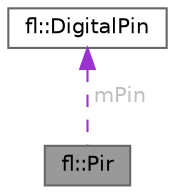digraph "fl::Pir"
{
 // INTERACTIVE_SVG=YES
 // LATEX_PDF_SIZE
  bgcolor="transparent";
  edge [fontname=Helvetica,fontsize=10,labelfontname=Helvetica,labelfontsize=10];
  node [fontname=Helvetica,fontsize=10,shape=box,height=0.2,width=0.4];
  Node1 [id="Node000001",label="fl::Pir",height=0.2,width=0.4,color="gray40", fillcolor="grey60", style="filled", fontcolor="black",tooltip=" "];
  Node2 -> Node1 [id="edge1_Node000001_Node000002",dir="back",color="darkorchid3",style="dashed",tooltip=" ",label=" mPin",fontcolor="grey" ];
  Node2 [id="Node000002",label="fl::DigitalPin",height=0.2,width=0.4,color="gray40", fillcolor="white", style="filled",URL="$d0/d32/classfl_1_1_digital_pin.html",tooltip=" "];
}
